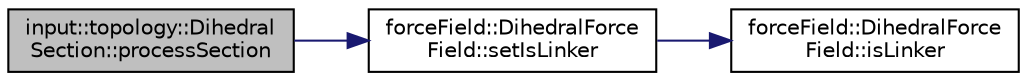 digraph "input::topology::DihedralSection::processSection"
{
 // LATEX_PDF_SIZE
  edge [fontname="Helvetica",fontsize="10",labelfontname="Helvetica",labelfontsize="10"];
  node [fontname="Helvetica",fontsize="10",shape=record];
  rankdir="LR";
  Node1 [label="input::topology::Dihedral\lSection::processSection",height=0.2,width=0.4,color="black", fillcolor="grey75", style="filled", fontcolor="black",tooltip="processes the dihedral section of the topology file"];
  Node1 -> Node2 [color="midnightblue",fontsize="10",style="solid",fontname="Helvetica"];
  Node2 [label="forceField::DihedralForce\lField::setIsLinker",height=0.2,width=0.4,color="black", fillcolor="white", style="filled",URL="$classforceField_1_1DihedralForceField.html#ac5d0415be31b0fa64363e044b790a0d0",tooltip=" "];
  Node2 -> Node3 [color="midnightblue",fontsize="10",style="solid",fontname="Helvetica"];
  Node3 [label="forceField::DihedralForce\lField::isLinker",height=0.2,width=0.4,color="black", fillcolor="white", style="filled",URL="$classforceField_1_1DihedralForceField.html#a2d265c94ba4f46a3ed54c9edffbd8438",tooltip=" "];
}
